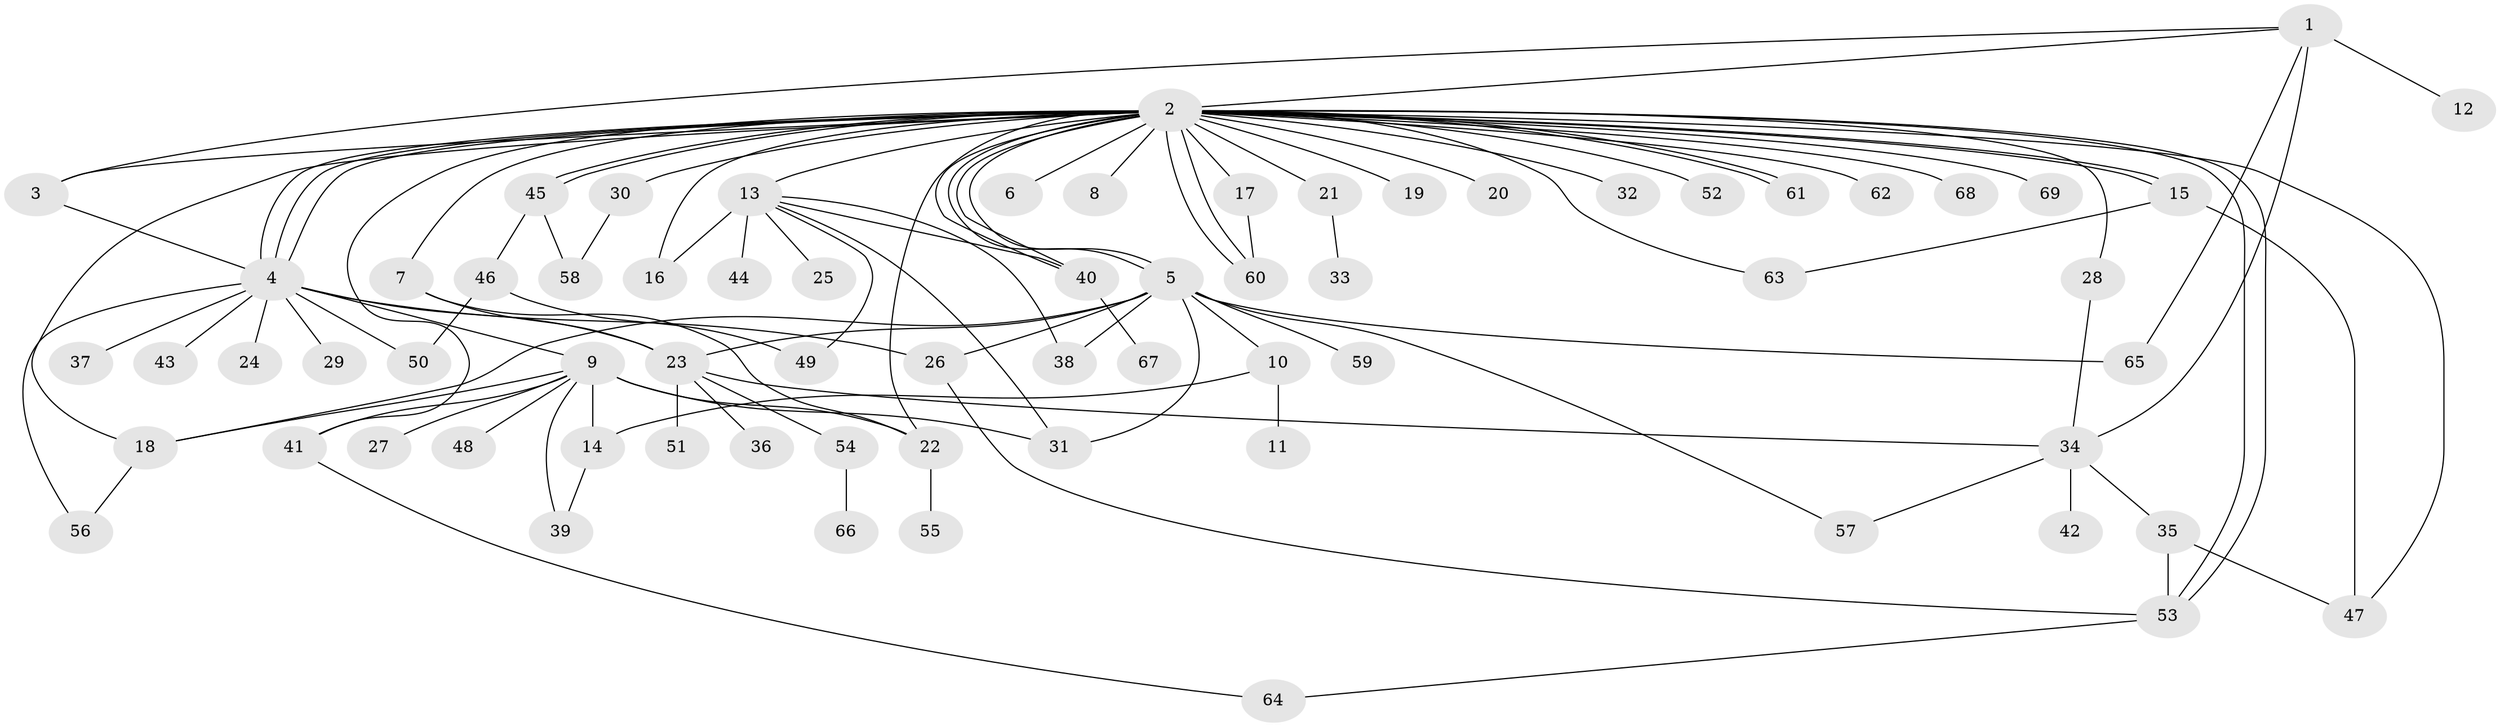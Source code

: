 // coarse degree distribution, {5: 0.0392156862745098, 35: 0.0196078431372549, 3: 0.0784313725490196, 13: 0.0196078431372549, 12: 0.0196078431372549, 1: 0.45098039215686275, 4: 0.0784313725490196, 9: 0.0196078431372549, 2: 0.21568627450980393, 7: 0.0392156862745098, 6: 0.0196078431372549}
// Generated by graph-tools (version 1.1) at 2025/23/03/03/25 07:23:49]
// undirected, 69 vertices, 109 edges
graph export_dot {
graph [start="1"]
  node [color=gray90,style=filled];
  1;
  2;
  3;
  4;
  5;
  6;
  7;
  8;
  9;
  10;
  11;
  12;
  13;
  14;
  15;
  16;
  17;
  18;
  19;
  20;
  21;
  22;
  23;
  24;
  25;
  26;
  27;
  28;
  29;
  30;
  31;
  32;
  33;
  34;
  35;
  36;
  37;
  38;
  39;
  40;
  41;
  42;
  43;
  44;
  45;
  46;
  47;
  48;
  49;
  50;
  51;
  52;
  53;
  54;
  55;
  56;
  57;
  58;
  59;
  60;
  61;
  62;
  63;
  64;
  65;
  66;
  67;
  68;
  69;
  1 -- 2;
  1 -- 3;
  1 -- 12;
  1 -- 34;
  1 -- 65;
  2 -- 3;
  2 -- 4;
  2 -- 4;
  2 -- 4;
  2 -- 5;
  2 -- 5;
  2 -- 6;
  2 -- 7;
  2 -- 8;
  2 -- 13;
  2 -- 15;
  2 -- 15;
  2 -- 16;
  2 -- 17;
  2 -- 18;
  2 -- 19;
  2 -- 20;
  2 -- 21;
  2 -- 22;
  2 -- 28;
  2 -- 30;
  2 -- 32;
  2 -- 40;
  2 -- 40;
  2 -- 41;
  2 -- 45;
  2 -- 45;
  2 -- 47;
  2 -- 52;
  2 -- 53;
  2 -- 53;
  2 -- 60;
  2 -- 60;
  2 -- 61;
  2 -- 61;
  2 -- 62;
  2 -- 63;
  2 -- 68;
  2 -- 69;
  3 -- 4;
  4 -- 9;
  4 -- 23;
  4 -- 24;
  4 -- 26;
  4 -- 29;
  4 -- 37;
  4 -- 43;
  4 -- 50;
  4 -- 56;
  5 -- 10;
  5 -- 18;
  5 -- 23;
  5 -- 26;
  5 -- 31;
  5 -- 38;
  5 -- 57;
  5 -- 59;
  5 -- 65;
  7 -- 22;
  7 -- 23;
  9 -- 14;
  9 -- 18;
  9 -- 22;
  9 -- 27;
  9 -- 31;
  9 -- 39;
  9 -- 41;
  9 -- 48;
  10 -- 11;
  10 -- 14;
  13 -- 16;
  13 -- 25;
  13 -- 31;
  13 -- 38;
  13 -- 40;
  13 -- 44;
  13 -- 49;
  14 -- 39;
  15 -- 47;
  15 -- 63;
  17 -- 60;
  18 -- 56;
  21 -- 33;
  22 -- 55;
  23 -- 34;
  23 -- 36;
  23 -- 51;
  23 -- 54;
  26 -- 53;
  28 -- 34;
  30 -- 58;
  34 -- 35;
  34 -- 42;
  34 -- 57;
  35 -- 47;
  35 -- 53;
  40 -- 67;
  41 -- 64;
  45 -- 46;
  45 -- 58;
  46 -- 49;
  46 -- 50;
  53 -- 64;
  54 -- 66;
}
